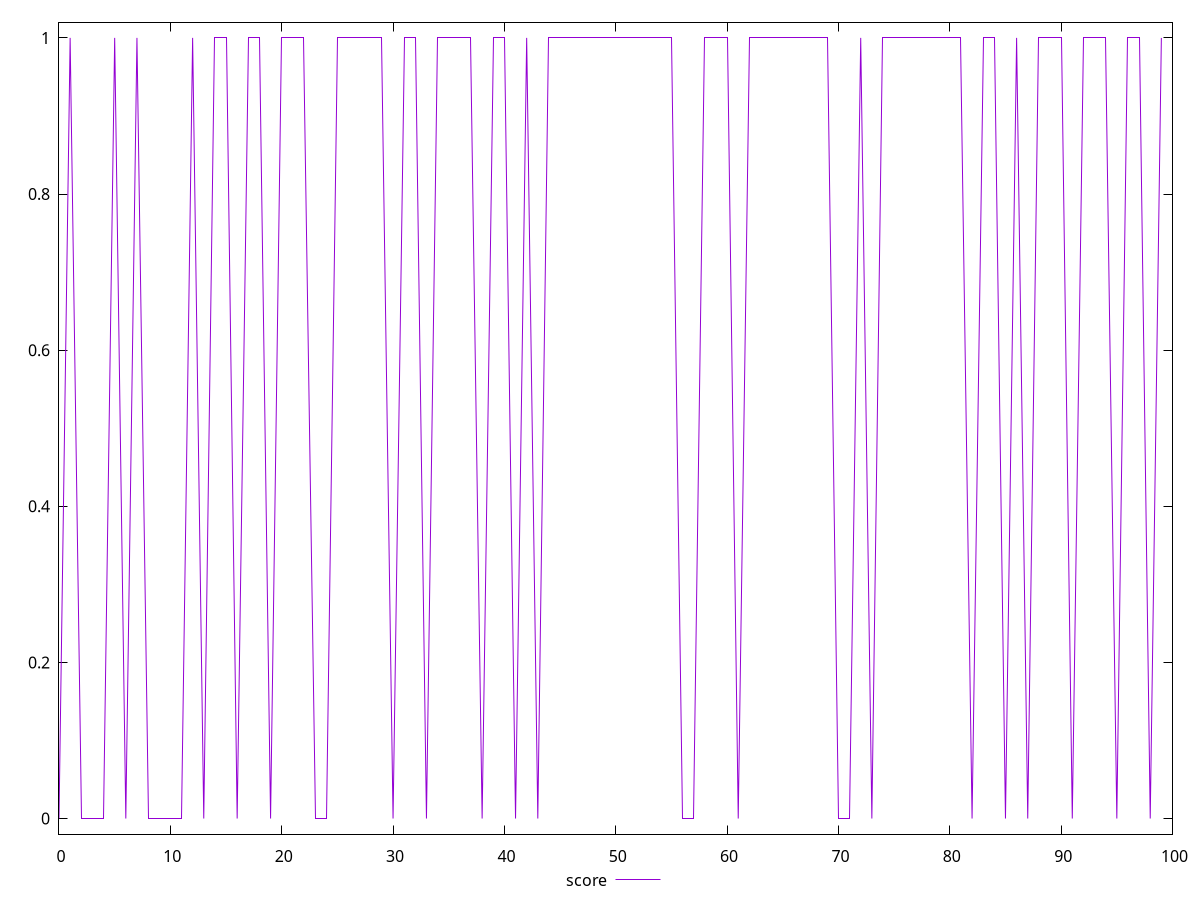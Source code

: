 reset
set terminal svg size 640, 490 enhanced background rgb 'white'
set output "reprap/third-party-summary/samples/pages+cached+nointeractive/score/values.svg"

$score <<EOF
0 0
1 1
2 0
3 0
4 0
5 1
6 0
7 1
8 0
9 0
10 0
11 0
12 1
13 0
14 1
15 1
16 0
17 1
18 1
19 0
20 1
21 1
22 1
23 0
24 0
25 1
26 1
27 1
28 1
29 1
30 0
31 1
32 1
33 0
34 1
35 1
36 1
37 1
38 0
39 1
40 1
41 0
42 1
43 0
44 1
45 1
46 1
47 1
48 1
49 1
50 1
51 1
52 1
53 1
54 1
55 1
56 0
57 0
58 1
59 1
60 1
61 0
62 1
63 1
64 1
65 1
66 1
67 1
68 1
69 1
70 0
71 0
72 1
73 0
74 1
75 1
76 1
77 1
78 1
79 1
80 1
81 1
82 0
83 1
84 1
85 0
86 1
87 0
88 1
89 1
90 1
91 0
92 1
93 1
94 1
95 0
96 1
97 1
98 0
99 1
EOF

set key outside below
set yrange [-0.02:1.02]

plot \
  $score title "score" with line, \


reset